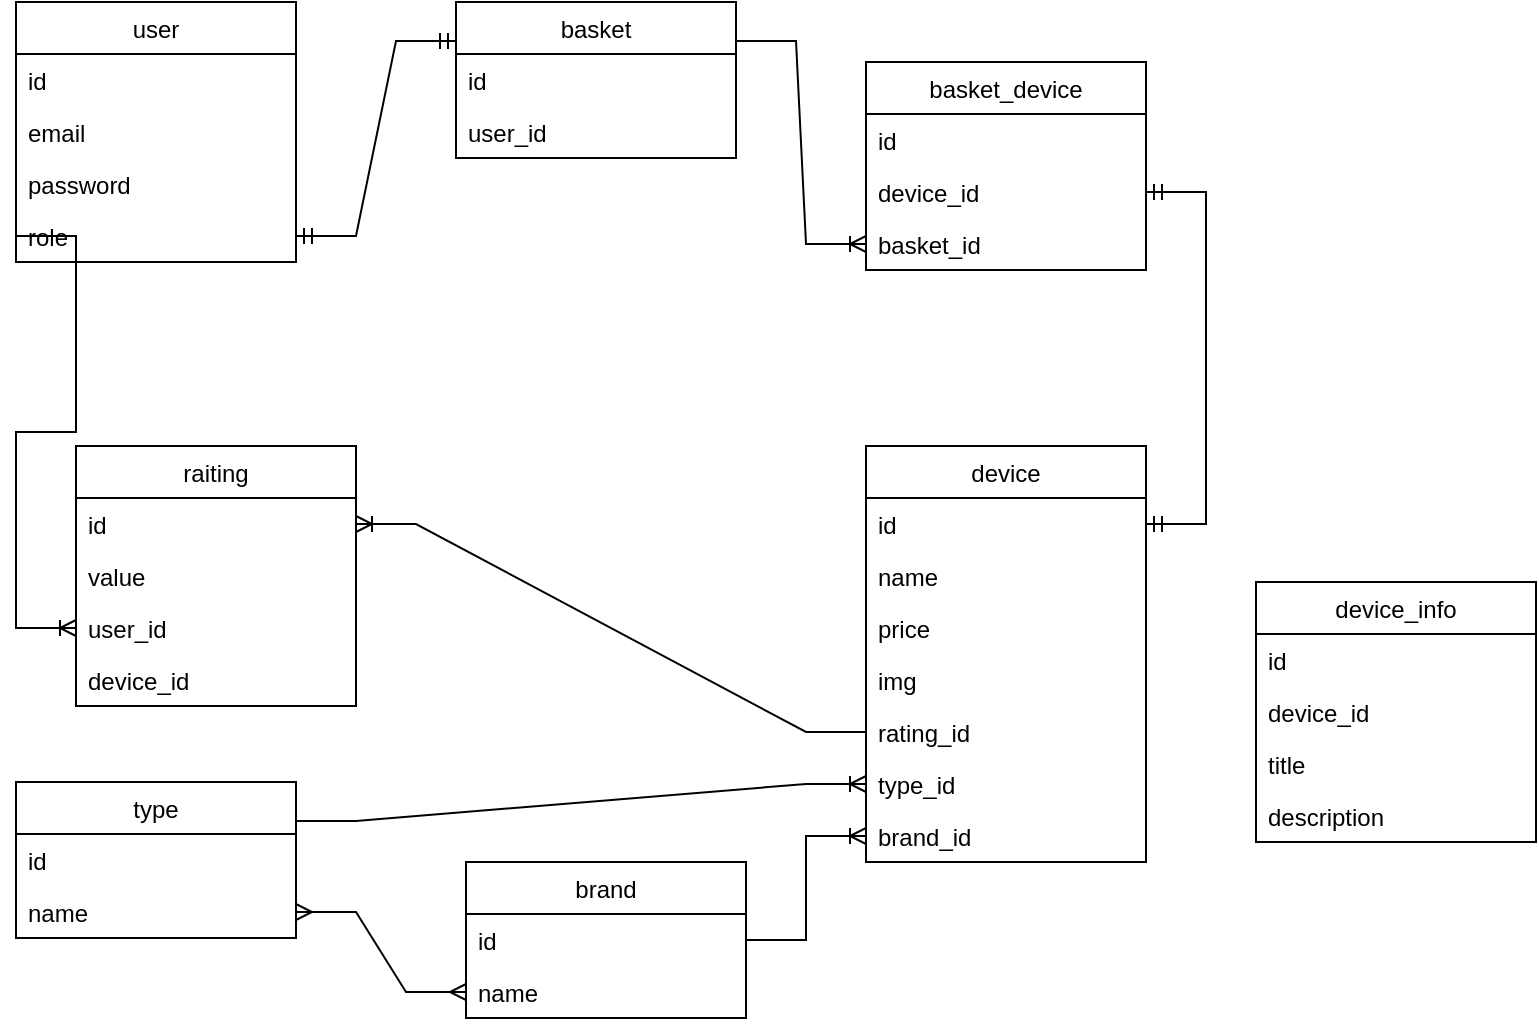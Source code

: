 <mxfile version="20.8.3" type="device"><diagram id="fpFa4570yuYCz1kqf0xI" name="Сторінка-1"><mxGraphModel dx="1434" dy="796" grid="1" gridSize="10" guides="1" tooltips="1" connect="1" arrows="1" fold="1" page="1" pageScale="1" pageWidth="827" pageHeight="1169" math="0" shadow="0"><root><mxCell id="0"/><mxCell id="1" parent="0"/><mxCell id="cObpGEV4VNmHYPrfnhcb-1" value="user" style="swimlane;fontStyle=0;childLayout=stackLayout;horizontal=1;startSize=26;fillColor=none;horizontalStack=0;resizeParent=1;resizeParentMax=0;resizeLast=0;collapsible=1;marginBottom=0;" vertex="1" parent="1"><mxGeometry x="40" y="40" width="140" height="130" as="geometry"/></mxCell><mxCell id="cObpGEV4VNmHYPrfnhcb-2" value="id" style="text;strokeColor=none;fillColor=none;align=left;verticalAlign=top;spacingLeft=4;spacingRight=4;overflow=hidden;rotatable=0;points=[[0,0.5],[1,0.5]];portConstraint=eastwest;" vertex="1" parent="cObpGEV4VNmHYPrfnhcb-1"><mxGeometry y="26" width="140" height="26" as="geometry"/></mxCell><mxCell id="cObpGEV4VNmHYPrfnhcb-3" value="email" style="text;strokeColor=none;fillColor=none;align=left;verticalAlign=top;spacingLeft=4;spacingRight=4;overflow=hidden;rotatable=0;points=[[0,0.5],[1,0.5]];portConstraint=eastwest;" vertex="1" parent="cObpGEV4VNmHYPrfnhcb-1"><mxGeometry y="52" width="140" height="26" as="geometry"/></mxCell><mxCell id="cObpGEV4VNmHYPrfnhcb-4" value="password" style="text;strokeColor=none;fillColor=none;align=left;verticalAlign=top;spacingLeft=4;spacingRight=4;overflow=hidden;rotatable=0;points=[[0,0.5],[1,0.5]];portConstraint=eastwest;" vertex="1" parent="cObpGEV4VNmHYPrfnhcb-1"><mxGeometry y="78" width="140" height="26" as="geometry"/></mxCell><mxCell id="cObpGEV4VNmHYPrfnhcb-5" value="role" style="text;strokeColor=none;fillColor=none;align=left;verticalAlign=top;spacingLeft=4;spacingRight=4;overflow=hidden;rotatable=0;points=[[0,0.5],[1,0.5]];portConstraint=eastwest;" vertex="1" parent="cObpGEV4VNmHYPrfnhcb-1"><mxGeometry y="104" width="140" height="26" as="geometry"/></mxCell><mxCell id="cObpGEV4VNmHYPrfnhcb-6" value="basket" style="swimlane;fontStyle=0;childLayout=stackLayout;horizontal=1;startSize=26;fillColor=none;horizontalStack=0;resizeParent=1;resizeParentMax=0;resizeLast=0;collapsible=1;marginBottom=0;" vertex="1" parent="1"><mxGeometry x="260" y="40" width="140" height="78" as="geometry"/></mxCell><mxCell id="cObpGEV4VNmHYPrfnhcb-7" value="id" style="text;strokeColor=none;fillColor=none;align=left;verticalAlign=top;spacingLeft=4;spacingRight=4;overflow=hidden;rotatable=0;points=[[0,0.5],[1,0.5]];portConstraint=eastwest;" vertex="1" parent="cObpGEV4VNmHYPrfnhcb-6"><mxGeometry y="26" width="140" height="26" as="geometry"/></mxCell><mxCell id="cObpGEV4VNmHYPrfnhcb-8" value="user_id" style="text;strokeColor=none;fillColor=none;align=left;verticalAlign=top;spacingLeft=4;spacingRight=4;overflow=hidden;rotatable=0;points=[[0,0.5],[1,0.5]];portConstraint=eastwest;" vertex="1" parent="cObpGEV4VNmHYPrfnhcb-6"><mxGeometry y="52" width="140" height="26" as="geometry"/></mxCell><mxCell id="cObpGEV4VNmHYPrfnhcb-11" value="" style="edgeStyle=entityRelationEdgeStyle;fontSize=12;html=1;endArrow=ERmandOne;startArrow=ERmandOne;rounded=0;exitX=1;exitY=0.5;exitDx=0;exitDy=0;entryX=0;entryY=0.25;entryDx=0;entryDy=0;" edge="1" parent="1" source="cObpGEV4VNmHYPrfnhcb-5" target="cObpGEV4VNmHYPrfnhcb-6"><mxGeometry width="100" height="100" relative="1" as="geometry"><mxPoint x="180" y="150" as="sourcePoint"/><mxPoint x="280" y="50" as="targetPoint"/></mxGeometry></mxCell><mxCell id="cObpGEV4VNmHYPrfnhcb-12" value="device" style="swimlane;fontStyle=0;childLayout=stackLayout;horizontal=1;startSize=26;fillColor=none;horizontalStack=0;resizeParent=1;resizeParentMax=0;resizeLast=0;collapsible=1;marginBottom=0;" vertex="1" parent="1"><mxGeometry x="465" y="262" width="140" height="208" as="geometry"/></mxCell><mxCell id="cObpGEV4VNmHYPrfnhcb-13" value="id" style="text;strokeColor=none;fillColor=none;align=left;verticalAlign=top;spacingLeft=4;spacingRight=4;overflow=hidden;rotatable=0;points=[[0,0.5],[1,0.5]];portConstraint=eastwest;" vertex="1" parent="cObpGEV4VNmHYPrfnhcb-12"><mxGeometry y="26" width="140" height="26" as="geometry"/></mxCell><mxCell id="cObpGEV4VNmHYPrfnhcb-14" value="name" style="text;strokeColor=none;fillColor=none;align=left;verticalAlign=top;spacingLeft=4;spacingRight=4;overflow=hidden;rotatable=0;points=[[0,0.5],[1,0.5]];portConstraint=eastwest;" vertex="1" parent="cObpGEV4VNmHYPrfnhcb-12"><mxGeometry y="52" width="140" height="26" as="geometry"/></mxCell><mxCell id="cObpGEV4VNmHYPrfnhcb-15" value="price" style="text;strokeColor=none;fillColor=none;align=left;verticalAlign=top;spacingLeft=4;spacingRight=4;overflow=hidden;rotatable=0;points=[[0,0.5],[1,0.5]];portConstraint=eastwest;" vertex="1" parent="cObpGEV4VNmHYPrfnhcb-12"><mxGeometry y="78" width="140" height="26" as="geometry"/></mxCell><mxCell id="cObpGEV4VNmHYPrfnhcb-17" value="img" style="text;strokeColor=none;fillColor=none;align=left;verticalAlign=top;spacingLeft=4;spacingRight=4;overflow=hidden;rotatable=0;points=[[0,0.5],[1,0.5]];portConstraint=eastwest;" vertex="1" parent="cObpGEV4VNmHYPrfnhcb-12"><mxGeometry y="104" width="140" height="26" as="geometry"/></mxCell><mxCell id="cObpGEV4VNmHYPrfnhcb-16" value="rating_id" style="text;strokeColor=none;fillColor=none;align=left;verticalAlign=top;spacingLeft=4;spacingRight=4;overflow=hidden;rotatable=0;points=[[0,0.5],[1,0.5]];portConstraint=eastwest;" vertex="1" parent="cObpGEV4VNmHYPrfnhcb-12"><mxGeometry y="130" width="140" height="26" as="geometry"/></mxCell><mxCell id="cObpGEV4VNmHYPrfnhcb-18" value="type_id" style="text;strokeColor=none;fillColor=none;align=left;verticalAlign=top;spacingLeft=4;spacingRight=4;overflow=hidden;rotatable=0;points=[[0,0.5],[1,0.5]];portConstraint=eastwest;" vertex="1" parent="cObpGEV4VNmHYPrfnhcb-12"><mxGeometry y="156" width="140" height="26" as="geometry"/></mxCell><mxCell id="cObpGEV4VNmHYPrfnhcb-19" value="brand_id" style="text;strokeColor=none;fillColor=none;align=left;verticalAlign=top;spacingLeft=4;spacingRight=4;overflow=hidden;rotatable=0;points=[[0,0.5],[1,0.5]];portConstraint=eastwest;" vertex="1" parent="cObpGEV4VNmHYPrfnhcb-12"><mxGeometry y="182" width="140" height="26" as="geometry"/></mxCell><mxCell id="cObpGEV4VNmHYPrfnhcb-20" value="type" style="swimlane;fontStyle=0;childLayout=stackLayout;horizontal=1;startSize=26;fillColor=none;horizontalStack=0;resizeParent=1;resizeParentMax=0;resizeLast=0;collapsible=1;marginBottom=0;" vertex="1" parent="1"><mxGeometry x="40" y="430" width="140" height="78" as="geometry"/></mxCell><mxCell id="cObpGEV4VNmHYPrfnhcb-21" value="id" style="text;strokeColor=none;fillColor=none;align=left;verticalAlign=top;spacingLeft=4;spacingRight=4;overflow=hidden;rotatable=0;points=[[0,0.5],[1,0.5]];portConstraint=eastwest;" vertex="1" parent="cObpGEV4VNmHYPrfnhcb-20"><mxGeometry y="26" width="140" height="26" as="geometry"/></mxCell><mxCell id="cObpGEV4VNmHYPrfnhcb-22" value="name" style="text;strokeColor=none;fillColor=none;align=left;verticalAlign=top;spacingLeft=4;spacingRight=4;overflow=hidden;rotatable=0;points=[[0,0.5],[1,0.5]];portConstraint=eastwest;" vertex="1" parent="cObpGEV4VNmHYPrfnhcb-20"><mxGeometry y="52" width="140" height="26" as="geometry"/></mxCell><mxCell id="cObpGEV4VNmHYPrfnhcb-24" value="brand" style="swimlane;fontStyle=0;childLayout=stackLayout;horizontal=1;startSize=26;fillColor=none;horizontalStack=0;resizeParent=1;resizeParentMax=0;resizeLast=0;collapsible=1;marginBottom=0;" vertex="1" parent="1"><mxGeometry x="265" y="470" width="140" height="78" as="geometry"/></mxCell><mxCell id="cObpGEV4VNmHYPrfnhcb-25" value="id" style="text;strokeColor=none;fillColor=none;align=left;verticalAlign=top;spacingLeft=4;spacingRight=4;overflow=hidden;rotatable=0;points=[[0,0.5],[1,0.5]];portConstraint=eastwest;" vertex="1" parent="cObpGEV4VNmHYPrfnhcb-24"><mxGeometry y="26" width="140" height="26" as="geometry"/></mxCell><mxCell id="cObpGEV4VNmHYPrfnhcb-26" value="name" style="text;strokeColor=none;fillColor=none;align=left;verticalAlign=top;spacingLeft=4;spacingRight=4;overflow=hidden;rotatable=0;points=[[0,0.5],[1,0.5]];portConstraint=eastwest;" vertex="1" parent="cObpGEV4VNmHYPrfnhcb-24"><mxGeometry y="52" width="140" height="26" as="geometry"/></mxCell><mxCell id="cObpGEV4VNmHYPrfnhcb-28" value="" style="edgeStyle=entityRelationEdgeStyle;fontSize=12;html=1;endArrow=ERoneToMany;rounded=0;exitX=1;exitY=0.25;exitDx=0;exitDy=0;entryX=0;entryY=0.5;entryDx=0;entryDy=0;" edge="1" parent="1" source="cObpGEV4VNmHYPrfnhcb-20" target="cObpGEV4VNmHYPrfnhcb-18"><mxGeometry width="100" height="100" relative="1" as="geometry"><mxPoint x="180" y="150" as="sourcePoint"/><mxPoint x="280" y="50" as="targetPoint"/></mxGeometry></mxCell><mxCell id="cObpGEV4VNmHYPrfnhcb-29" value="" style="edgeStyle=entityRelationEdgeStyle;fontSize=12;html=1;endArrow=ERoneToMany;rounded=0;exitX=1;exitY=0.5;exitDx=0;exitDy=0;entryX=0;entryY=0.5;entryDx=0;entryDy=0;" edge="1" parent="1" source="cObpGEV4VNmHYPrfnhcb-25" target="cObpGEV4VNmHYPrfnhcb-19"><mxGeometry width="100" height="100" relative="1" as="geometry"><mxPoint x="220" y="366" as="sourcePoint"/><mxPoint x="470" y="149" as="targetPoint"/></mxGeometry></mxCell><mxCell id="cObpGEV4VNmHYPrfnhcb-30" value="" style="edgeStyle=entityRelationEdgeStyle;fontSize=12;html=1;endArrow=ERmany;startArrow=ERmany;rounded=0;exitX=1;exitY=0.5;exitDx=0;exitDy=0;entryX=0;entryY=0.5;entryDx=0;entryDy=0;" edge="1" parent="1" source="cObpGEV4VNmHYPrfnhcb-22" target="cObpGEV4VNmHYPrfnhcb-26"><mxGeometry width="100" height="100" relative="1" as="geometry"><mxPoint x="185" y="400" as="sourcePoint"/><mxPoint x="285" y="300" as="targetPoint"/></mxGeometry></mxCell><mxCell id="cObpGEV4VNmHYPrfnhcb-31" value="device_info" style="swimlane;fontStyle=0;childLayout=stackLayout;horizontal=1;startSize=26;fillColor=none;horizontalStack=0;resizeParent=1;resizeParentMax=0;resizeLast=0;collapsible=1;marginBottom=0;" vertex="1" parent="1"><mxGeometry x="660" y="330" width="140" height="130" as="geometry"/></mxCell><mxCell id="cObpGEV4VNmHYPrfnhcb-32" value="id" style="text;strokeColor=none;fillColor=none;align=left;verticalAlign=top;spacingLeft=4;spacingRight=4;overflow=hidden;rotatable=0;points=[[0,0.5],[1,0.5]];portConstraint=eastwest;" vertex="1" parent="cObpGEV4VNmHYPrfnhcb-31"><mxGeometry y="26" width="140" height="26" as="geometry"/></mxCell><mxCell id="cObpGEV4VNmHYPrfnhcb-33" value="device_id" style="text;strokeColor=none;fillColor=none;align=left;verticalAlign=top;spacingLeft=4;spacingRight=4;overflow=hidden;rotatable=0;points=[[0,0.5],[1,0.5]];portConstraint=eastwest;" vertex="1" parent="cObpGEV4VNmHYPrfnhcb-31"><mxGeometry y="52" width="140" height="26" as="geometry"/></mxCell><mxCell id="cObpGEV4VNmHYPrfnhcb-34" value="title" style="text;strokeColor=none;fillColor=none;align=left;verticalAlign=top;spacingLeft=4;spacingRight=4;overflow=hidden;rotatable=0;points=[[0,0.5],[1,0.5]];portConstraint=eastwest;" vertex="1" parent="cObpGEV4VNmHYPrfnhcb-31"><mxGeometry y="78" width="140" height="26" as="geometry"/></mxCell><mxCell id="cObpGEV4VNmHYPrfnhcb-35" value="description" style="text;strokeColor=none;fillColor=none;align=left;verticalAlign=top;spacingLeft=4;spacingRight=4;overflow=hidden;rotatable=0;points=[[0,0.5],[1,0.5]];portConstraint=eastwest;" vertex="1" parent="cObpGEV4VNmHYPrfnhcb-31"><mxGeometry y="104" width="140" height="26" as="geometry"/></mxCell><mxCell id="cObpGEV4VNmHYPrfnhcb-36" value="basket_device" style="swimlane;fontStyle=0;childLayout=stackLayout;horizontal=1;startSize=26;fillColor=none;horizontalStack=0;resizeParent=1;resizeParentMax=0;resizeLast=0;collapsible=1;marginBottom=0;" vertex="1" parent="1"><mxGeometry x="465" y="70" width="140" height="104" as="geometry"/></mxCell><mxCell id="cObpGEV4VNmHYPrfnhcb-37" value="id" style="text;strokeColor=none;fillColor=none;align=left;verticalAlign=top;spacingLeft=4;spacingRight=4;overflow=hidden;rotatable=0;points=[[0,0.5],[1,0.5]];portConstraint=eastwest;" vertex="1" parent="cObpGEV4VNmHYPrfnhcb-36"><mxGeometry y="26" width="140" height="26" as="geometry"/></mxCell><mxCell id="cObpGEV4VNmHYPrfnhcb-38" value="device_id" style="text;strokeColor=none;fillColor=none;align=left;verticalAlign=top;spacingLeft=4;spacingRight=4;overflow=hidden;rotatable=0;points=[[0,0.5],[1,0.5]];portConstraint=eastwest;" vertex="1" parent="cObpGEV4VNmHYPrfnhcb-36"><mxGeometry y="52" width="140" height="26" as="geometry"/></mxCell><mxCell id="cObpGEV4VNmHYPrfnhcb-39" value="basket_id" style="text;strokeColor=none;fillColor=none;align=left;verticalAlign=top;spacingLeft=4;spacingRight=4;overflow=hidden;rotatable=0;points=[[0,0.5],[1,0.5]];portConstraint=eastwest;" vertex="1" parent="cObpGEV4VNmHYPrfnhcb-36"><mxGeometry y="78" width="140" height="26" as="geometry"/></mxCell><mxCell id="cObpGEV4VNmHYPrfnhcb-40" value="" style="edgeStyle=entityRelationEdgeStyle;fontSize=12;html=1;endArrow=ERoneToMany;rounded=0;exitX=1;exitY=0.25;exitDx=0;exitDy=0;entryX=0;entryY=0.5;entryDx=0;entryDy=0;" edge="1" parent="1" source="cObpGEV4VNmHYPrfnhcb-6" target="cObpGEV4VNmHYPrfnhcb-39"><mxGeometry width="100" height="100" relative="1" as="geometry"><mxPoint x="360" y="360" as="sourcePoint"/><mxPoint x="460" y="260" as="targetPoint"/></mxGeometry></mxCell><mxCell id="cObpGEV4VNmHYPrfnhcb-42" value="" style="edgeStyle=entityRelationEdgeStyle;fontSize=12;html=1;endArrow=ERmandOne;startArrow=ERmandOne;rounded=0;entryX=1;entryY=0.5;entryDx=0;entryDy=0;exitX=1;exitY=0.5;exitDx=0;exitDy=0;" edge="1" parent="1" source="cObpGEV4VNmHYPrfnhcb-13" target="cObpGEV4VNmHYPrfnhcb-38"><mxGeometry width="100" height="100" relative="1" as="geometry"><mxPoint x="360" y="360" as="sourcePoint"/><mxPoint x="460" y="260" as="targetPoint"/></mxGeometry></mxCell><mxCell id="cObpGEV4VNmHYPrfnhcb-43" value="raiting" style="swimlane;fontStyle=0;childLayout=stackLayout;horizontal=1;startSize=26;fillColor=none;horizontalStack=0;resizeParent=1;resizeParentMax=0;resizeLast=0;collapsible=1;marginBottom=0;" vertex="1" parent="1"><mxGeometry x="70" y="262" width="140" height="130" as="geometry"/></mxCell><mxCell id="cObpGEV4VNmHYPrfnhcb-44" value="id" style="text;strokeColor=none;fillColor=none;align=left;verticalAlign=top;spacingLeft=4;spacingRight=4;overflow=hidden;rotatable=0;points=[[0,0.5],[1,0.5]];portConstraint=eastwest;" vertex="1" parent="cObpGEV4VNmHYPrfnhcb-43"><mxGeometry y="26" width="140" height="26" as="geometry"/></mxCell><mxCell id="cObpGEV4VNmHYPrfnhcb-47" value="value" style="text;strokeColor=none;fillColor=none;align=left;verticalAlign=top;spacingLeft=4;spacingRight=4;overflow=hidden;rotatable=0;points=[[0,0.5],[1,0.5]];portConstraint=eastwest;" vertex="1" parent="cObpGEV4VNmHYPrfnhcb-43"><mxGeometry y="52" width="140" height="26" as="geometry"/></mxCell><mxCell id="cObpGEV4VNmHYPrfnhcb-45" value="user_id" style="text;strokeColor=none;fillColor=none;align=left;verticalAlign=top;spacingLeft=4;spacingRight=4;overflow=hidden;rotatable=0;points=[[0,0.5],[1,0.5]];portConstraint=eastwest;" vertex="1" parent="cObpGEV4VNmHYPrfnhcb-43"><mxGeometry y="78" width="140" height="26" as="geometry"/></mxCell><mxCell id="cObpGEV4VNmHYPrfnhcb-46" value="device_id" style="text;strokeColor=none;fillColor=none;align=left;verticalAlign=top;spacingLeft=4;spacingRight=4;overflow=hidden;rotatable=0;points=[[0,0.5],[1,0.5]];portConstraint=eastwest;" vertex="1" parent="cObpGEV4VNmHYPrfnhcb-43"><mxGeometry y="104" width="140" height="26" as="geometry"/></mxCell><mxCell id="cObpGEV4VNmHYPrfnhcb-48" value="" style="edgeStyle=entityRelationEdgeStyle;fontSize=12;html=1;endArrow=ERoneToMany;rounded=0;entryX=0;entryY=0.5;entryDx=0;entryDy=0;exitX=0;exitY=0.5;exitDx=0;exitDy=0;" edge="1" parent="1" source="cObpGEV4VNmHYPrfnhcb-5" target="cObpGEV4VNmHYPrfnhcb-45"><mxGeometry width="100" height="100" relative="1" as="geometry"><mxPoint x="-40" y="150" as="sourcePoint"/><mxPoint x="30" y="230" as="targetPoint"/></mxGeometry></mxCell><mxCell id="cObpGEV4VNmHYPrfnhcb-49" value="" style="edgeStyle=entityRelationEdgeStyle;fontSize=12;html=1;endArrow=ERoneToMany;rounded=0;entryX=1;entryY=0.5;entryDx=0;entryDy=0;exitX=0;exitY=0.5;exitDx=0;exitDy=0;" edge="1" parent="1" source="cObpGEV4VNmHYPrfnhcb-16" target="cObpGEV4VNmHYPrfnhcb-44"><mxGeometry width="100" height="100" relative="1" as="geometry"><mxPoint x="410" y="280" as="sourcePoint"/><mxPoint x="460" y="300" as="targetPoint"/></mxGeometry></mxCell></root></mxGraphModel></diagram></mxfile>